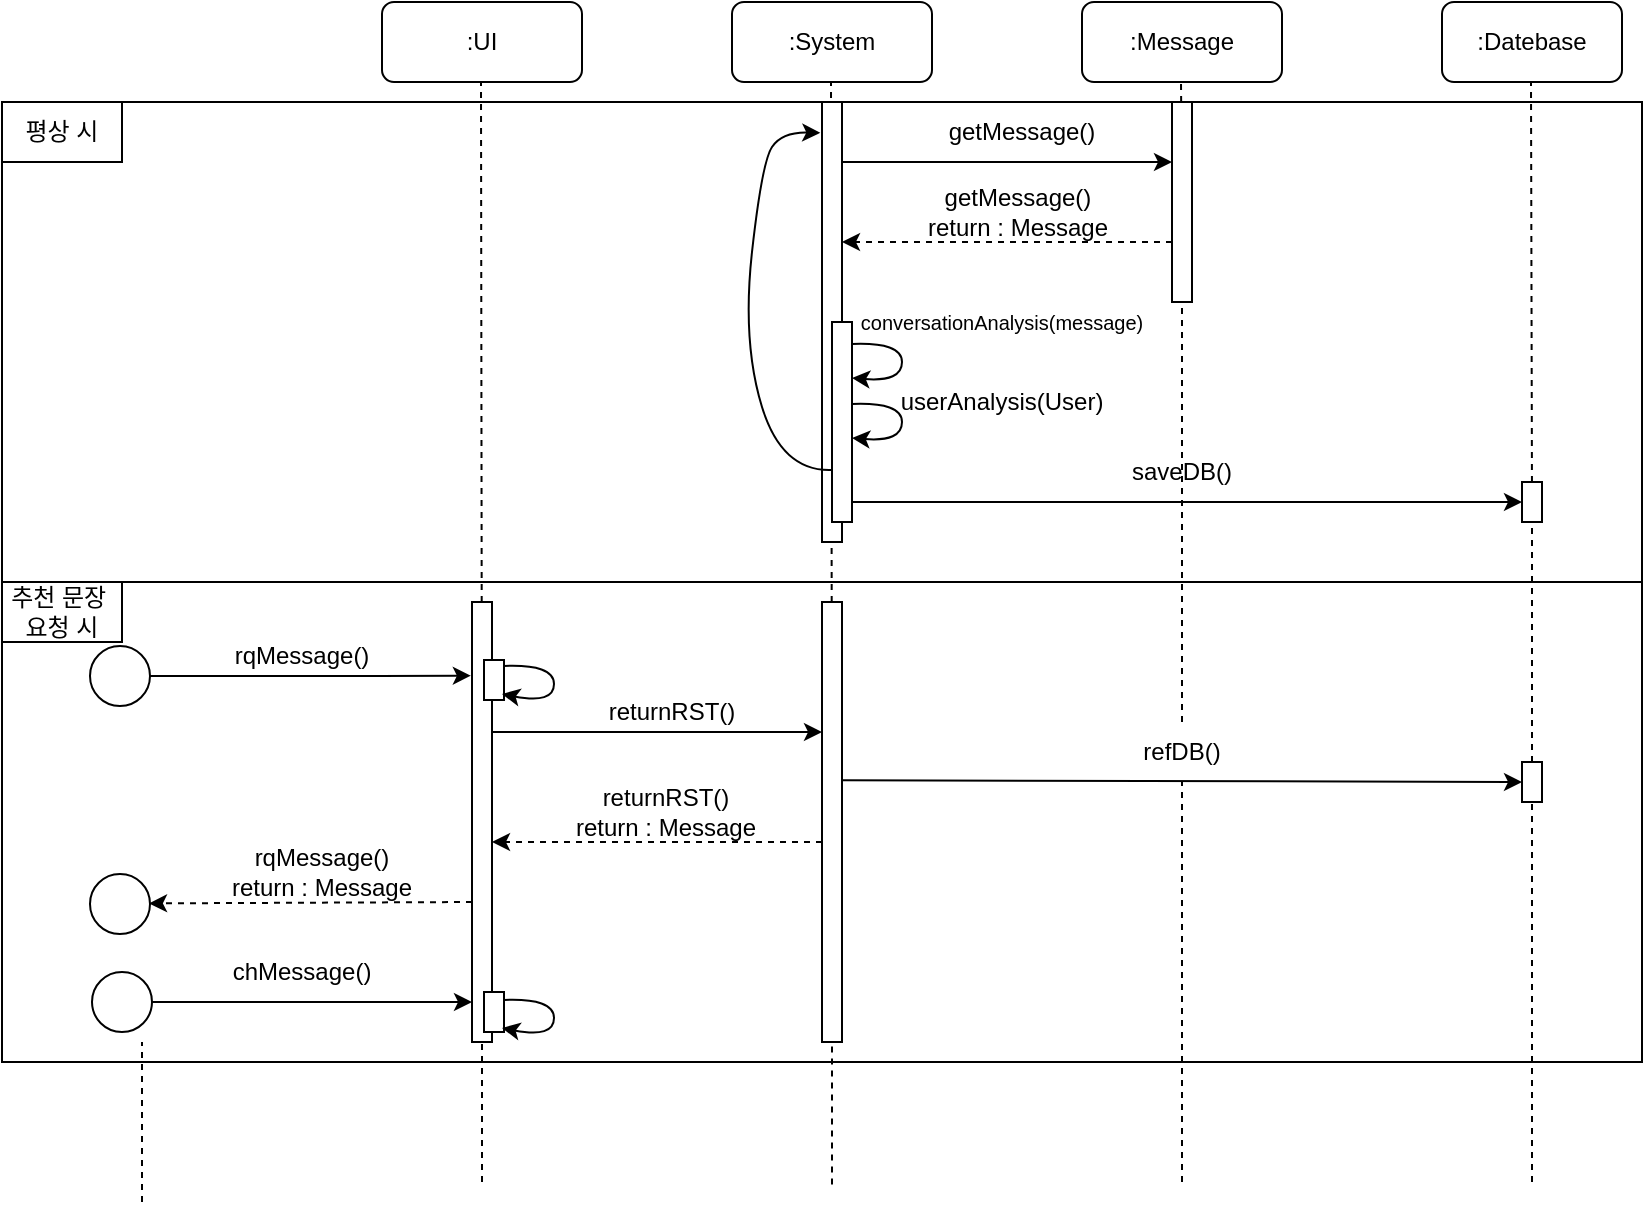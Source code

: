 <mxfile version="21.2.9" type="device">
  <diagram name="Page-1" id="2YBvvXClWsGukQMizWep">
    <mxGraphModel dx="1004" dy="573" grid="1" gridSize="10" guides="1" tooltips="1" connect="1" arrows="1" fold="1" page="1" pageScale="1" pageWidth="850" pageHeight="1100" math="0" shadow="0">
      <root>
        <mxCell id="0" />
        <mxCell id="1" parent="0" />
        <mxCell id="O3P-cf8QrBY7kVAXS-Ra-35" value="" style="rounded=0;whiteSpace=wrap;html=1;" parent="1" vertex="1">
          <mxGeometry x="10" y="370" width="820" height="240" as="geometry" />
        </mxCell>
        <mxCell id="O3P-cf8QrBY7kVAXS-Ra-34" value="" style="rounded=0;whiteSpace=wrap;html=1;" parent="1" vertex="1">
          <mxGeometry x="10" y="130" width="820" height="240" as="geometry" />
        </mxCell>
        <mxCell id="O3P-cf8QrBY7kVAXS-Ra-2" value=":UI" style="rounded=1;whiteSpace=wrap;html=1;" parent="1" vertex="1">
          <mxGeometry x="200" y="80" width="100" height="40" as="geometry" />
        </mxCell>
        <mxCell id="O3P-cf8QrBY7kVAXS-Ra-3" value=":System" style="rounded=1;whiteSpace=wrap;html=1;" parent="1" vertex="1">
          <mxGeometry x="375" y="80" width="100" height="40" as="geometry" />
        </mxCell>
        <mxCell id="O3P-cf8QrBY7kVAXS-Ra-4" value=":Message" style="rounded=1;whiteSpace=wrap;html=1;" parent="1" vertex="1">
          <mxGeometry x="550" y="80" width="100" height="40" as="geometry" />
        </mxCell>
        <mxCell id="O3P-cf8QrBY7kVAXS-Ra-5" value=":Datebase" style="rounded=1;whiteSpace=wrap;html=1;" parent="1" vertex="1">
          <mxGeometry x="730" y="80" width="90" height="40" as="geometry" />
        </mxCell>
        <mxCell id="O3P-cf8QrBY7kVAXS-Ra-8" value="" style="endArrow=none;dashed=1;html=1;rounded=0;" parent="1" source="O3P-cf8QrBY7kVAXS-Ra-43" edge="1">
          <mxGeometry width="50" height="50" relative="1" as="geometry">
            <mxPoint x="249.5" y="590" as="sourcePoint" />
            <mxPoint x="249.5" y="120" as="targetPoint" />
          </mxGeometry>
        </mxCell>
        <mxCell id="O3P-cf8QrBY7kVAXS-Ra-9" value="" style="endArrow=none;dashed=1;html=1;rounded=0;" parent="1" source="O3P-cf8QrBY7kVAXS-Ra-47" edge="1">
          <mxGeometry width="50" height="50" relative="1" as="geometry">
            <mxPoint x="424.5" y="590" as="sourcePoint" />
            <mxPoint x="424.5" y="120" as="targetPoint" />
          </mxGeometry>
        </mxCell>
        <mxCell id="O3P-cf8QrBY7kVAXS-Ra-10" value="" style="endArrow=none;dashed=1;html=1;rounded=0;" parent="1" source="O3P-cf8QrBY7kVAXS-Ra-13" edge="1">
          <mxGeometry width="50" height="50" relative="1" as="geometry">
            <mxPoint x="599.5" y="590" as="sourcePoint" />
            <mxPoint x="599.5" y="120" as="targetPoint" />
          </mxGeometry>
        </mxCell>
        <mxCell id="O3P-cf8QrBY7kVAXS-Ra-11" value="" style="endArrow=none;dashed=1;html=1;rounded=0;" parent="1" source="O3P-cf8QrBY7kVAXS-Ra-31" edge="1">
          <mxGeometry width="50" height="50" relative="1" as="geometry">
            <mxPoint x="774.5" y="590" as="sourcePoint" />
            <mxPoint x="774.5" y="120" as="targetPoint" />
          </mxGeometry>
        </mxCell>
        <mxCell id="O3P-cf8QrBY7kVAXS-Ra-12" value="" style="rounded=0;whiteSpace=wrap;html=1;" parent="1" vertex="1">
          <mxGeometry x="420" y="130" width="10" height="220" as="geometry" />
        </mxCell>
        <mxCell id="O3P-cf8QrBY7kVAXS-Ra-14" value="" style="endArrow=none;dashed=1;html=1;rounded=0;" parent="1" source="O3P-cf8QrBY7kVAXS-Ra-55" target="O3P-cf8QrBY7kVAXS-Ra-13" edge="1">
          <mxGeometry width="50" height="50" relative="1" as="geometry">
            <mxPoint x="599.5" y="590" as="sourcePoint" />
            <mxPoint x="599.5" y="120" as="targetPoint" />
          </mxGeometry>
        </mxCell>
        <mxCell id="O3P-cf8QrBY7kVAXS-Ra-13" value="" style="rounded=0;whiteSpace=wrap;html=1;" parent="1" vertex="1">
          <mxGeometry x="595" y="130" width="10" height="100" as="geometry" />
        </mxCell>
        <mxCell id="O3P-cf8QrBY7kVAXS-Ra-15" value="" style="endArrow=classic;html=1;rounded=0;" parent="1" edge="1">
          <mxGeometry width="50" height="50" relative="1" as="geometry">
            <mxPoint x="430" y="160" as="sourcePoint" />
            <mxPoint x="595" y="160" as="targetPoint" />
          </mxGeometry>
        </mxCell>
        <mxCell id="O3P-cf8QrBY7kVAXS-Ra-16" value="getMessage()" style="text;html=1;strokeColor=none;fillColor=none;align=center;verticalAlign=middle;whiteSpace=wrap;rounded=0;" parent="1" vertex="1">
          <mxGeometry x="490" y="130" width="60" height="30" as="geometry" />
        </mxCell>
        <mxCell id="O3P-cf8QrBY7kVAXS-Ra-17" value="" style="endArrow=classic;html=1;rounded=0;dashed=1;" parent="1" edge="1">
          <mxGeometry width="50" height="50" relative="1" as="geometry">
            <mxPoint x="595" y="200" as="sourcePoint" />
            <mxPoint x="430" y="200" as="targetPoint" />
          </mxGeometry>
        </mxCell>
        <mxCell id="O3P-cf8QrBY7kVAXS-Ra-18" value="getMessage()&lt;br&gt;return : Message" style="text;html=1;strokeColor=none;fillColor=none;align=center;verticalAlign=middle;whiteSpace=wrap;rounded=0;" parent="1" vertex="1">
          <mxGeometry x="468" y="170" width="100" height="30" as="geometry" />
        </mxCell>
        <mxCell id="O3P-cf8QrBY7kVAXS-Ra-19" value="" style="rounded=0;whiteSpace=wrap;html=1;" parent="1" vertex="1">
          <mxGeometry x="425" y="240" width="10" height="100" as="geometry" />
        </mxCell>
        <mxCell id="O3P-cf8QrBY7kVAXS-Ra-24" value="" style="curved=1;endArrow=classic;html=1;rounded=0;exitX=1.044;exitY=0.159;exitDx=0;exitDy=0;exitPerimeter=0;entryX=1;entryY=0.4;entryDx=0;entryDy=0;entryPerimeter=0;" parent="1" edge="1">
          <mxGeometry width="50" height="50" relative="1" as="geometry">
            <mxPoint x="435" y="251" as="sourcePoint" />
            <mxPoint x="435" y="268" as="targetPoint" />
            <Array as="points">
              <mxPoint x="460" y="250" />
              <mxPoint x="460" y="270" />
            </Array>
          </mxGeometry>
        </mxCell>
        <mxCell id="O3P-cf8QrBY7kVAXS-Ra-25" value="userAnalysis(User)" style="text;html=1;strokeColor=none;fillColor=none;align=center;verticalAlign=middle;whiteSpace=wrap;rounded=0;" parent="1" vertex="1">
          <mxGeometry x="480" y="265" width="60" height="30" as="geometry" />
        </mxCell>
        <mxCell id="O3P-cf8QrBY7kVAXS-Ra-26" value="" style="curved=1;endArrow=classic;html=1;rounded=0;exitX=1.044;exitY=0.159;exitDx=0;exitDy=0;exitPerimeter=0;entryX=1;entryY=0.4;entryDx=0;entryDy=0;entryPerimeter=0;" parent="1" edge="1">
          <mxGeometry width="50" height="50" relative="1" as="geometry">
            <mxPoint x="435" y="281" as="sourcePoint" />
            <mxPoint x="435" y="298" as="targetPoint" />
            <Array as="points">
              <mxPoint x="460" y="280" />
              <mxPoint x="460" y="300" />
            </Array>
          </mxGeometry>
        </mxCell>
        <mxCell id="O3P-cf8QrBY7kVAXS-Ra-27" value="&lt;font style=&quot;font-size: 10px;&quot;&gt;conversationAnalysis(message)&lt;/font&gt;" style="text;html=1;strokeColor=none;fillColor=none;align=center;verticalAlign=middle;whiteSpace=wrap;rounded=0;" parent="1" vertex="1">
          <mxGeometry x="500" y="225" width="20" height="30" as="geometry" />
        </mxCell>
        <mxCell id="O3P-cf8QrBY7kVAXS-Ra-29" value="" style="curved=1;endArrow=classic;html=1;rounded=0;exitX=1.044;exitY=0.159;exitDx=0;exitDy=0;exitPerimeter=0;entryX=-0.086;entryY=0.07;entryDx=0;entryDy=0;entryPerimeter=0;" parent="1" target="O3P-cf8QrBY7kVAXS-Ra-12" edge="1">
          <mxGeometry width="50" height="50" relative="1" as="geometry">
            <mxPoint x="425" y="314" as="sourcePoint" />
            <mxPoint x="425" y="297" as="targetPoint" />
            <Array as="points">
              <mxPoint x="400" y="315" />
              <mxPoint x="380" y="250" />
              <mxPoint x="390" y="160" />
              <mxPoint x="400" y="145" />
            </Array>
          </mxGeometry>
        </mxCell>
        <mxCell id="O3P-cf8QrBY7kVAXS-Ra-30" value="" style="endArrow=classic;html=1;rounded=0;" parent="1" edge="1">
          <mxGeometry width="50" height="50" relative="1" as="geometry">
            <mxPoint x="435" y="330" as="sourcePoint" />
            <mxPoint x="770" y="330" as="targetPoint" />
          </mxGeometry>
        </mxCell>
        <mxCell id="O3P-cf8QrBY7kVAXS-Ra-32" value="" style="endArrow=none;dashed=1;html=1;rounded=0;" parent="1" source="O3P-cf8QrBY7kVAXS-Ra-62" target="O3P-cf8QrBY7kVAXS-Ra-31" edge="1">
          <mxGeometry width="50" height="50" relative="1" as="geometry">
            <mxPoint x="774.5" y="590" as="sourcePoint" />
            <mxPoint x="774.5" y="120" as="targetPoint" />
          </mxGeometry>
        </mxCell>
        <mxCell id="O3P-cf8QrBY7kVAXS-Ra-31" value="" style="rounded=0;whiteSpace=wrap;html=1;" parent="1" vertex="1">
          <mxGeometry x="770" y="320" width="10" height="20" as="geometry" />
        </mxCell>
        <mxCell id="O3P-cf8QrBY7kVAXS-Ra-36" value="평상 시" style="rounded=0;whiteSpace=wrap;html=1;" parent="1" vertex="1">
          <mxGeometry x="10" y="130" width="60" height="30" as="geometry" />
        </mxCell>
        <mxCell id="O3P-cf8QrBY7kVAXS-Ra-37" value="추천 문장&amp;nbsp;&lt;br&gt;요청 시" style="rounded=0;whiteSpace=wrap;html=1;" parent="1" vertex="1">
          <mxGeometry x="10" y="370" width="60" height="30" as="geometry" />
        </mxCell>
        <mxCell id="O3P-cf8QrBY7kVAXS-Ra-40" value="" style="endArrow=none;dashed=1;html=1;rounded=0;" parent="1" edge="1">
          <mxGeometry width="50" height="50" relative="1" as="geometry">
            <mxPoint x="80" y="680" as="sourcePoint" />
            <mxPoint x="80" y="600" as="targetPoint" />
          </mxGeometry>
        </mxCell>
        <mxCell id="O3P-cf8QrBY7kVAXS-Ra-42" value="" style="endArrow=classic;html=1;rounded=0;entryX=0.043;entryY=0.181;entryDx=0;entryDy=0;entryPerimeter=0;" parent="1" edge="1">
          <mxGeometry width="50" height="50" relative="1" as="geometry">
            <mxPoint x="84" y="417" as="sourcePoint" />
            <mxPoint x="244.43" y="416.82" as="targetPoint" />
            <Array as="points">
              <mxPoint x="199" y="417" />
            </Array>
          </mxGeometry>
        </mxCell>
        <mxCell id="O3P-cf8QrBY7kVAXS-Ra-44" value="" style="endArrow=none;dashed=1;html=1;rounded=0;" parent="1" target="O3P-cf8QrBY7kVAXS-Ra-43" edge="1">
          <mxGeometry width="50" height="50" relative="1" as="geometry">
            <mxPoint x="250" y="670" as="sourcePoint" />
            <mxPoint x="249.5" y="120" as="targetPoint" />
          </mxGeometry>
        </mxCell>
        <mxCell id="O3P-cf8QrBY7kVAXS-Ra-43" value="" style="rounded=0;whiteSpace=wrap;html=1;" parent="1" vertex="1">
          <mxGeometry x="245" y="380" width="10" height="220" as="geometry" />
        </mxCell>
        <mxCell id="O3P-cf8QrBY7kVAXS-Ra-46" value="rqMessage()" style="text;html=1;strokeColor=none;fillColor=none;align=center;verticalAlign=middle;whiteSpace=wrap;rounded=0;" parent="1" vertex="1">
          <mxGeometry x="130" y="392" width="60" height="30" as="geometry" />
        </mxCell>
        <mxCell id="O3P-cf8QrBY7kVAXS-Ra-48" value="" style="endArrow=none;dashed=1;html=1;rounded=0;" parent="1" target="O3P-cf8QrBY7kVAXS-Ra-47" edge="1">
          <mxGeometry width="50" height="50" relative="1" as="geometry">
            <mxPoint x="425" y="671.231" as="sourcePoint" />
            <mxPoint x="424.5" y="120" as="targetPoint" />
          </mxGeometry>
        </mxCell>
        <mxCell id="O3P-cf8QrBY7kVAXS-Ra-47" value="" style="rounded=0;whiteSpace=wrap;html=1;" parent="1" vertex="1">
          <mxGeometry x="420" y="380" width="10" height="220" as="geometry" />
        </mxCell>
        <mxCell id="O3P-cf8QrBY7kVAXS-Ra-50" value="" style="endArrow=classic;html=1;rounded=0;" parent="1" edge="1">
          <mxGeometry width="50" height="50" relative="1" as="geometry">
            <mxPoint x="255" y="445" as="sourcePoint" />
            <mxPoint x="420" y="445" as="targetPoint" />
          </mxGeometry>
        </mxCell>
        <mxCell id="O3P-cf8QrBY7kVAXS-Ra-51" value="returnRST()" style="text;html=1;strokeColor=none;fillColor=none;align=center;verticalAlign=middle;whiteSpace=wrap;rounded=0;" parent="1" vertex="1">
          <mxGeometry x="315" y="420" width="60" height="30" as="geometry" />
        </mxCell>
        <mxCell id="O3P-cf8QrBY7kVAXS-Ra-53" value="" style="endArrow=classic;html=1;rounded=0;exitX=1.043;exitY=0.405;exitDx=0;exitDy=0;exitPerimeter=0;entryX=0;entryY=0.5;entryDx=0;entryDy=0;" parent="1" source="O3P-cf8QrBY7kVAXS-Ra-47" target="O3P-cf8QrBY7kVAXS-Ra-62" edge="1">
          <mxGeometry width="50" height="50" relative="1" as="geometry">
            <mxPoint x="435" y="470" as="sourcePoint" />
            <mxPoint x="775" y="470" as="targetPoint" />
          </mxGeometry>
        </mxCell>
        <mxCell id="O3P-cf8QrBY7kVAXS-Ra-56" value="" style="endArrow=none;dashed=1;html=1;rounded=0;" parent="1" target="O3P-cf8QrBY7kVAXS-Ra-55" edge="1">
          <mxGeometry width="50" height="50" relative="1" as="geometry">
            <mxPoint x="600" y="670" as="sourcePoint" />
            <mxPoint x="600" y="230" as="targetPoint" />
          </mxGeometry>
        </mxCell>
        <mxCell id="O3P-cf8QrBY7kVAXS-Ra-33" value="saveDB()" style="text;html=1;strokeColor=none;fillColor=none;align=center;verticalAlign=middle;whiteSpace=wrap;rounded=0;fontSize=12;" parent="1" vertex="1">
          <mxGeometry x="570" y="300" width="60" height="30" as="geometry" />
        </mxCell>
        <mxCell id="O3P-cf8QrBY7kVAXS-Ra-55" value="refDB()" style="text;html=1;strokeColor=none;fillColor=none;align=center;verticalAlign=middle;whiteSpace=wrap;rounded=0;" parent="1" vertex="1">
          <mxGeometry x="570" y="440" width="60" height="30" as="geometry" />
        </mxCell>
        <mxCell id="O3P-cf8QrBY7kVAXS-Ra-57" value="" style="endArrow=classic;html=1;rounded=0;dashed=1;" parent="1" edge="1">
          <mxGeometry width="50" height="50" relative="1" as="geometry">
            <mxPoint x="420" y="500" as="sourcePoint" />
            <mxPoint x="255" y="500" as="targetPoint" />
          </mxGeometry>
        </mxCell>
        <mxCell id="O3P-cf8QrBY7kVAXS-Ra-59" value="returnRST()&lt;br&gt;return : Message" style="text;html=1;strokeColor=none;fillColor=none;align=center;verticalAlign=middle;whiteSpace=wrap;rounded=0;" parent="1" vertex="1">
          <mxGeometry x="292" y="470" width="100" height="30" as="geometry" />
        </mxCell>
        <mxCell id="O3P-cf8QrBY7kVAXS-Ra-60" value="" style="endArrow=classic;html=1;rounded=0;entryX=0.852;entryY=0.685;entryDx=0;entryDy=0;entryPerimeter=0;dashed=1;" parent="1" edge="1">
          <mxGeometry width="50" height="50" relative="1" as="geometry">
            <mxPoint x="245" y="530" as="sourcePoint" />
            <mxPoint x="83.52" y="530.7" as="targetPoint" />
          </mxGeometry>
        </mxCell>
        <mxCell id="O3P-cf8QrBY7kVAXS-Ra-61" value="rqMessage()&lt;br&gt;return : Message" style="text;html=1;strokeColor=none;fillColor=none;align=center;verticalAlign=middle;whiteSpace=wrap;rounded=0;" parent="1" vertex="1">
          <mxGeometry x="120" y="500" width="100" height="30" as="geometry" />
        </mxCell>
        <mxCell id="O3P-cf8QrBY7kVAXS-Ra-63" value="" style="endArrow=none;dashed=1;html=1;rounded=0;" parent="1" target="O3P-cf8QrBY7kVAXS-Ra-62" edge="1">
          <mxGeometry width="50" height="50" relative="1" as="geometry">
            <mxPoint x="775" y="670" as="sourcePoint" />
            <mxPoint x="775" y="340" as="targetPoint" />
          </mxGeometry>
        </mxCell>
        <mxCell id="O3P-cf8QrBY7kVAXS-Ra-62" value="" style="rounded=0;whiteSpace=wrap;html=1;" parent="1" vertex="1">
          <mxGeometry x="770" y="460" width="10" height="20" as="geometry" />
        </mxCell>
        <mxCell id="O3P-cf8QrBY7kVAXS-Ra-65" value="" style="endArrow=classic;html=1;rounded=0;entryX=0.043;entryY=0.181;entryDx=0;entryDy=0;entryPerimeter=0;" parent="1" edge="1">
          <mxGeometry width="50" height="50" relative="1" as="geometry">
            <mxPoint x="85" y="580" as="sourcePoint" />
            <mxPoint x="245" y="580" as="targetPoint" />
          </mxGeometry>
        </mxCell>
        <mxCell id="O3P-cf8QrBY7kVAXS-Ra-66" value="chMessage()" style="text;html=1;strokeColor=none;fillColor=none;align=center;verticalAlign=middle;whiteSpace=wrap;rounded=0;" parent="1" vertex="1">
          <mxGeometry x="130" y="550" width="60" height="30" as="geometry" />
        </mxCell>
        <mxCell id="1ggCsnoWt_kt4k4p3Ovf-1" value="" style="ellipse;whiteSpace=wrap;html=1;aspect=fixed;" vertex="1" parent="1">
          <mxGeometry x="54" y="402" width="30" height="30" as="geometry" />
        </mxCell>
        <mxCell id="1ggCsnoWt_kt4k4p3Ovf-2" value="" style="ellipse;whiteSpace=wrap;html=1;aspect=fixed;" vertex="1" parent="1">
          <mxGeometry x="54" y="516" width="30" height="30" as="geometry" />
        </mxCell>
        <mxCell id="1ggCsnoWt_kt4k4p3Ovf-3" value="" style="ellipse;whiteSpace=wrap;html=1;aspect=fixed;" vertex="1" parent="1">
          <mxGeometry x="55" y="565" width="30" height="30" as="geometry" />
        </mxCell>
        <mxCell id="1ggCsnoWt_kt4k4p3Ovf-4" value="" style="rounded=0;whiteSpace=wrap;html=1;" vertex="1" parent="1">
          <mxGeometry x="251" y="409" width="10" height="20" as="geometry" />
        </mxCell>
        <mxCell id="1ggCsnoWt_kt4k4p3Ovf-5" value="" style="curved=1;endArrow=classic;html=1;rounded=0;exitX=1.044;exitY=0.159;exitDx=0;exitDy=0;exitPerimeter=0;" edge="1" parent="1">
          <mxGeometry width="50" height="50" relative="1" as="geometry">
            <mxPoint x="261" y="412" as="sourcePoint" />
            <mxPoint x="260" y="426" as="targetPoint" />
            <Array as="points">
              <mxPoint x="286" y="411" />
              <mxPoint x="286" y="431" />
            </Array>
          </mxGeometry>
        </mxCell>
        <mxCell id="1ggCsnoWt_kt4k4p3Ovf-6" value="" style="rounded=0;whiteSpace=wrap;html=1;" vertex="1" parent="1">
          <mxGeometry x="251" y="575" width="10" height="20" as="geometry" />
        </mxCell>
        <mxCell id="1ggCsnoWt_kt4k4p3Ovf-8" value="" style="curved=1;endArrow=classic;html=1;rounded=0;exitX=1.044;exitY=0.159;exitDx=0;exitDy=0;exitPerimeter=0;" edge="1" parent="1">
          <mxGeometry width="50" height="50" relative="1" as="geometry">
            <mxPoint x="261" y="579" as="sourcePoint" />
            <mxPoint x="260" y="593" as="targetPoint" />
            <Array as="points">
              <mxPoint x="286" y="578" />
              <mxPoint x="286" y="598" />
            </Array>
          </mxGeometry>
        </mxCell>
      </root>
    </mxGraphModel>
  </diagram>
</mxfile>
